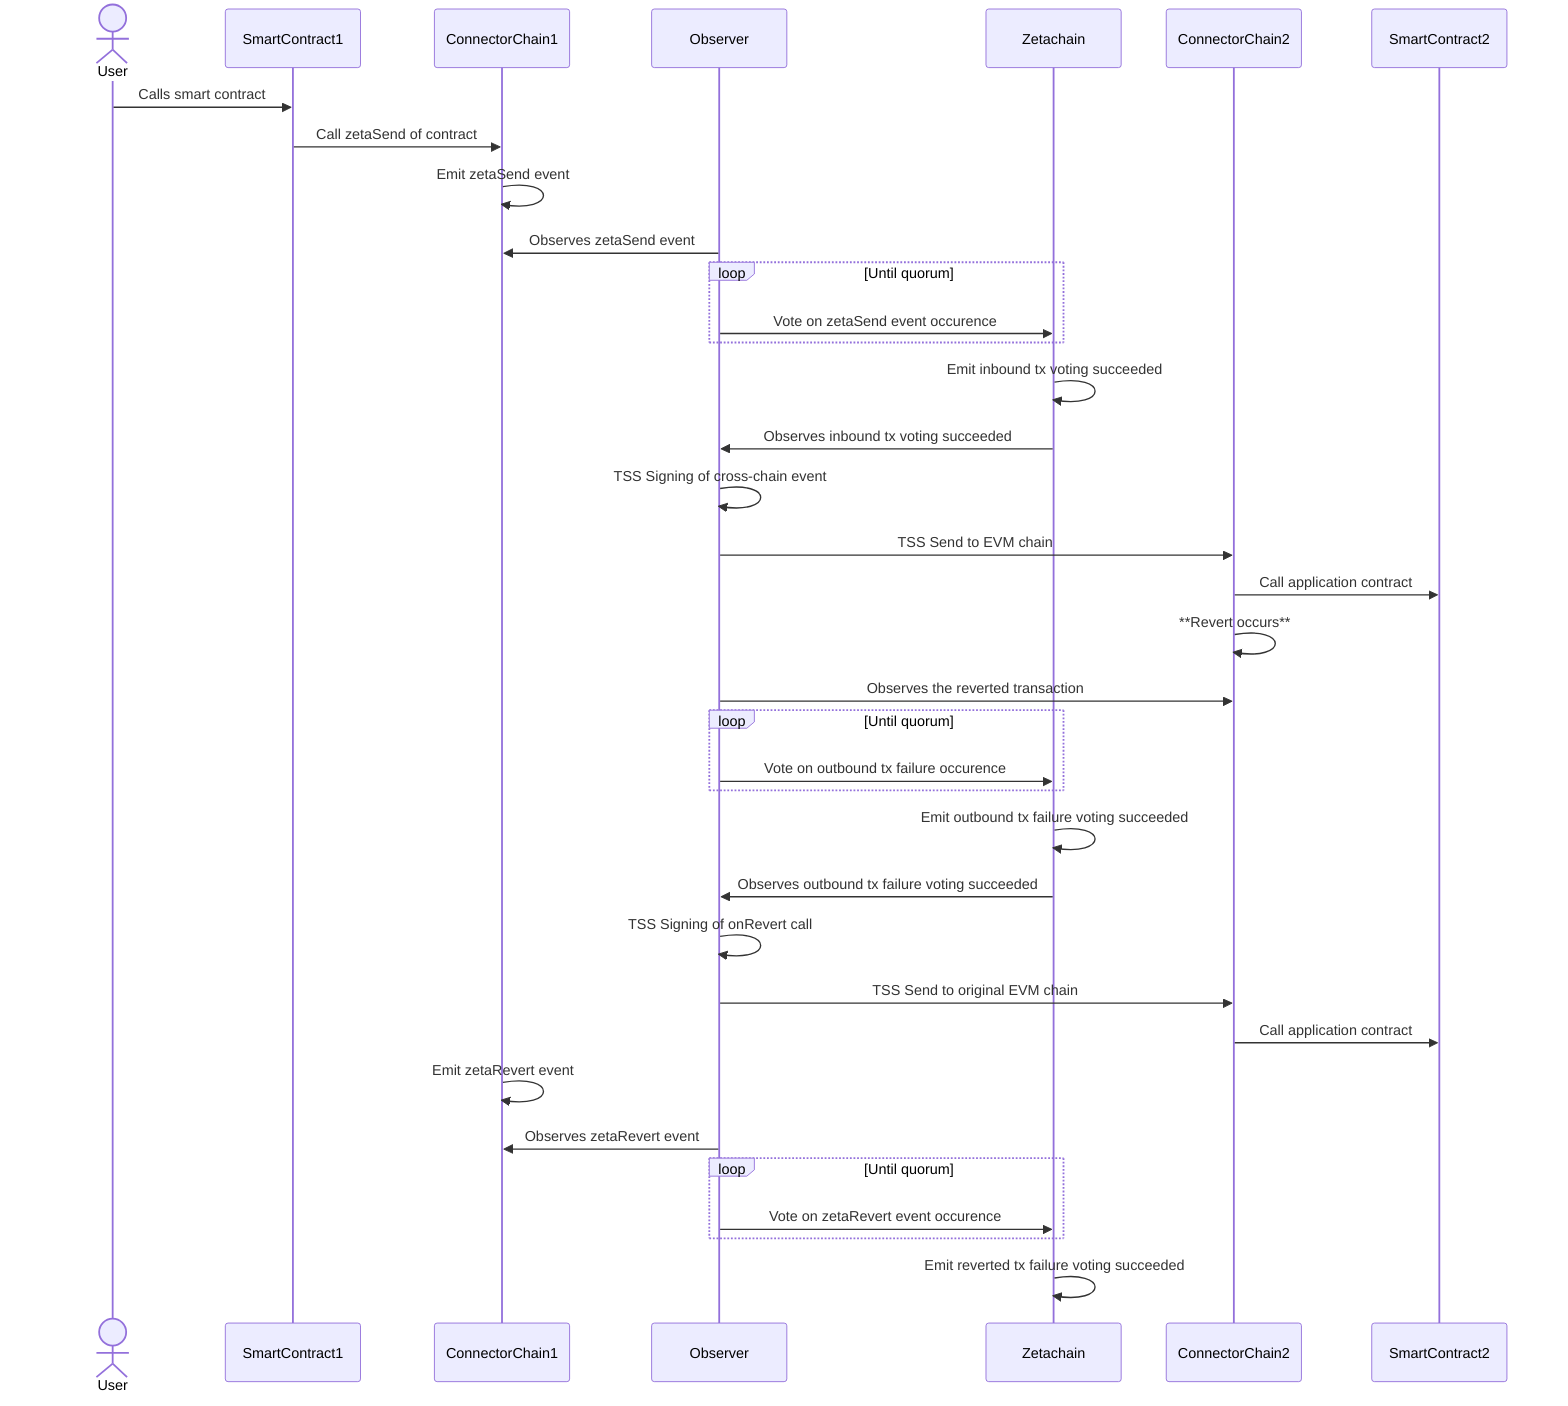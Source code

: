 sequenceDiagram

    Actor User 
    participant SmartContract1
    participant ConnectorChain1
    participant Observer 
    participant Zetachain 
    participant ConnectorChain2
    participant SmartContract2

    User->>SmartContract1: Calls smart contract
    SmartContract1->>ConnectorChain1: Call zetaSend of contract
    ConnectorChain1->>ConnectorChain1: Emit zetaSend event 
    Observer->>ConnectorChain1: Observes zetaSend event
    loop Until quorum
        Observer->>Zetachain: Vote on zetaSend event occurence
    end
    Zetachain->>Zetachain: Emit inbound tx voting succeeded
    Zetachain->>Observer: Observes inbound tx voting succeeded 
    Observer->>Observer: TSS Signing of cross-chain event
    Observer->>ConnectorChain2: TSS Send to EVM chain 
    ConnectorChain2->>SmartContract2: Call application contract
    ConnectorChain2->>ConnectorChain2: **Revert occurs**
    Observer->>ConnectorChain2: Observes the reverted transaction
    loop Until quorum
        Observer->>Zetachain: Vote on outbound tx failure occurence
    end
    Zetachain->>Zetachain: Emit outbound tx failure voting succeeded
    Zetachain->>Observer: Observes outbound tx failure voting succeeded
    Observer->>Observer: TSS Signing of onRevert call
    Observer->>ConnectorChain2: TSS Send to original EVM chain 
    ConnectorChain2->>SmartContract2: Call application contract 
    ConnectorChain1->>ConnectorChain1: Emit zetaRevert event 
    Observer->>ConnectorChain1: Observes zetaRevert event
    loop Until quorum
        Observer->>Zetachain: Vote on zetaRevert event occurence
    end
    Zetachain->>Zetachain: Emit reverted tx failure voting succeeded